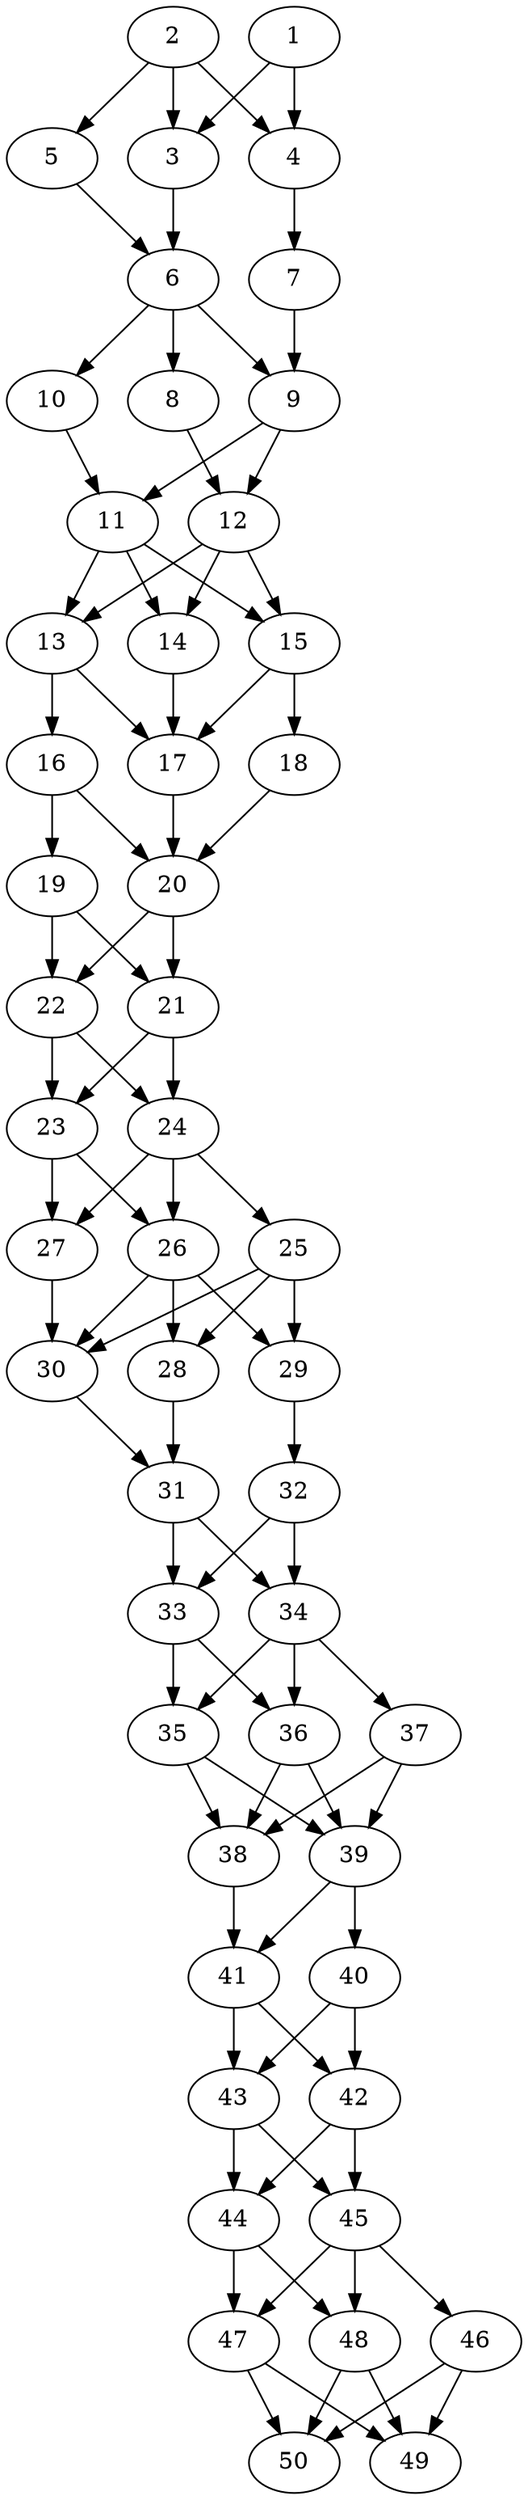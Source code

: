 // DAG automatically generated by daggen at Thu Oct  3 14:07:57 2019
// ./daggen --dot -n 50 --ccr 0.4 --fat 0.3 --regular 0.7 --density 0.9 --mindata 5242880 --maxdata 52428800 
digraph G {
  1 [size="83683840", alpha="0.15", expect_size="33473536"] 
  1 -> 3 [size ="33473536"]
  1 -> 4 [size ="33473536"]
  2 [size="51310080", alpha="0.07", expect_size="20524032"] 
  2 -> 3 [size ="20524032"]
  2 -> 4 [size ="20524032"]
  2 -> 5 [size ="20524032"]
  3 [size="105576960", alpha="0.13", expect_size="42230784"] 
  3 -> 6 [size ="42230784"]
  4 [size="112130560", alpha="0.04", expect_size="44852224"] 
  4 -> 7 [size ="44852224"]
  5 [size="14566400", alpha="0.07", expect_size="5826560"] 
  5 -> 6 [size ="5826560"]
  6 [size="122918400", alpha="0.11", expect_size="49167360"] 
  6 -> 8 [size ="49167360"]
  6 -> 9 [size ="49167360"]
  6 -> 10 [size ="49167360"]
  7 [size="45312000", alpha="0.04", expect_size="18124800"] 
  7 -> 9 [size ="18124800"]
  8 [size="40327680", alpha="0.04", expect_size="16131072"] 
  8 -> 12 [size ="16131072"]
  9 [size="18956800", alpha="0.10", expect_size="7582720"] 
  9 -> 11 [size ="7582720"]
  9 -> 12 [size ="7582720"]
  10 [size="45698560", alpha="0.07", expect_size="18279424"] 
  10 -> 11 [size ="18279424"]
  11 [size="54702080", alpha="0.15", expect_size="21880832"] 
  11 -> 13 [size ="21880832"]
  11 -> 14 [size ="21880832"]
  11 -> 15 [size ="21880832"]
  12 [size="25986560", alpha="0.14", expect_size="10394624"] 
  12 -> 13 [size ="10394624"]
  12 -> 14 [size ="10394624"]
  12 -> 15 [size ="10394624"]
  13 [size="65955840", alpha="0.12", expect_size="26382336"] 
  13 -> 16 [size ="26382336"]
  13 -> 17 [size ="26382336"]
  14 [size="21719040", alpha="0.16", expect_size="8687616"] 
  14 -> 17 [size ="8687616"]
  15 [size="44267520", alpha="0.19", expect_size="17707008"] 
  15 -> 17 [size ="17707008"]
  15 -> 18 [size ="17707008"]
  16 [size="86732800", alpha="0.15", expect_size="34693120"] 
  16 -> 19 [size ="34693120"]
  16 -> 20 [size ="34693120"]
  17 [size="31723520", alpha="0.01", expect_size="12689408"] 
  17 -> 20 [size ="12689408"]
  18 [size="52692480", alpha="0.14", expect_size="21076992"] 
  18 -> 20 [size ="21076992"]
  19 [size="74790400", alpha="0.14", expect_size="29916160"] 
  19 -> 21 [size ="29916160"]
  19 -> 22 [size ="29916160"]
  20 [size="18321920", alpha="0.02", expect_size="7328768"] 
  20 -> 21 [size ="7328768"]
  20 -> 22 [size ="7328768"]
  21 [size="61557760", alpha="0.03", expect_size="24623104"] 
  21 -> 23 [size ="24623104"]
  21 -> 24 [size ="24623104"]
  22 [size="34216960", alpha="0.10", expect_size="13686784"] 
  22 -> 23 [size ="13686784"]
  22 -> 24 [size ="13686784"]
  23 [size="119424000", alpha="0.13", expect_size="47769600"] 
  23 -> 26 [size ="47769600"]
  23 -> 27 [size ="47769600"]
  24 [size="71518720", alpha="0.13", expect_size="28607488"] 
  24 -> 25 [size ="28607488"]
  24 -> 26 [size ="28607488"]
  24 -> 27 [size ="28607488"]
  25 [size="46095360", alpha="0.13", expect_size="18438144"] 
  25 -> 28 [size ="18438144"]
  25 -> 29 [size ="18438144"]
  25 -> 30 [size ="18438144"]
  26 [size="41059840", alpha="0.11", expect_size="16423936"] 
  26 -> 28 [size ="16423936"]
  26 -> 29 [size ="16423936"]
  26 -> 30 [size ="16423936"]
  27 [size="14010880", alpha="0.15", expect_size="5604352"] 
  27 -> 30 [size ="5604352"]
  28 [size="21411840", alpha="0.04", expect_size="8564736"] 
  28 -> 31 [size ="8564736"]
  29 [size="104637440", alpha="0.13", expect_size="41854976"] 
  29 -> 32 [size ="41854976"]
  30 [size="66984960", alpha="0.08", expect_size="26793984"] 
  30 -> 31 [size ="26793984"]
  31 [size="80878080", alpha="0.11", expect_size="32351232"] 
  31 -> 33 [size ="32351232"]
  31 -> 34 [size ="32351232"]
  32 [size="98931200", alpha="0.15", expect_size="39572480"] 
  32 -> 33 [size ="39572480"]
  32 -> 34 [size ="39572480"]
  33 [size="41377280", alpha="0.08", expect_size="16550912"] 
  33 -> 35 [size ="16550912"]
  33 -> 36 [size ="16550912"]
  34 [size="118656000", alpha="0.03", expect_size="47462400"] 
  34 -> 35 [size ="47462400"]
  34 -> 36 [size ="47462400"]
  34 -> 37 [size ="47462400"]
  35 [size="75898880", alpha="0.03", expect_size="30359552"] 
  35 -> 38 [size ="30359552"]
  35 -> 39 [size ="30359552"]
  36 [size="32527360", alpha="0.16", expect_size="13010944"] 
  36 -> 38 [size ="13010944"]
  36 -> 39 [size ="13010944"]
  37 [size="98357760", alpha="0.11", expect_size="39343104"] 
  37 -> 38 [size ="39343104"]
  37 -> 39 [size ="39343104"]
  38 [size="69662720", alpha="0.14", expect_size="27865088"] 
  38 -> 41 [size ="27865088"]
  39 [size="91635200", alpha="0.07", expect_size="36654080"] 
  39 -> 40 [size ="36654080"]
  39 -> 41 [size ="36654080"]
  40 [size="52154880", alpha="0.00", expect_size="20861952"] 
  40 -> 42 [size ="20861952"]
  40 -> 43 [size ="20861952"]
  41 [size="101788160", alpha="0.02", expect_size="40715264"] 
  41 -> 42 [size ="40715264"]
  41 -> 43 [size ="40715264"]
  42 [size="46195200", alpha="0.08", expect_size="18478080"] 
  42 -> 44 [size ="18478080"]
  42 -> 45 [size ="18478080"]
  43 [size="16225280", alpha="0.11", expect_size="6490112"] 
  43 -> 44 [size ="6490112"]
  43 -> 45 [size ="6490112"]
  44 [size="64727040", alpha="0.05", expect_size="25890816"] 
  44 -> 47 [size ="25890816"]
  44 -> 48 [size ="25890816"]
  45 [size="82350080", alpha="0.04", expect_size="32940032"] 
  45 -> 46 [size ="32940032"]
  45 -> 47 [size ="32940032"]
  45 -> 48 [size ="32940032"]
  46 [size="100252160", alpha="0.08", expect_size="40100864"] 
  46 -> 49 [size ="40100864"]
  46 -> 50 [size ="40100864"]
  47 [size="74099200", alpha="0.12", expect_size="29639680"] 
  47 -> 49 [size ="29639680"]
  47 -> 50 [size ="29639680"]
  48 [size="22504960", alpha="0.17", expect_size="9001984"] 
  48 -> 49 [size ="9001984"]
  48 -> 50 [size ="9001984"]
  49 [size="103024640", alpha="0.18", expect_size="41209856"] 
  50 [size="23447040", alpha="0.08", expect_size="9378816"] 
}
